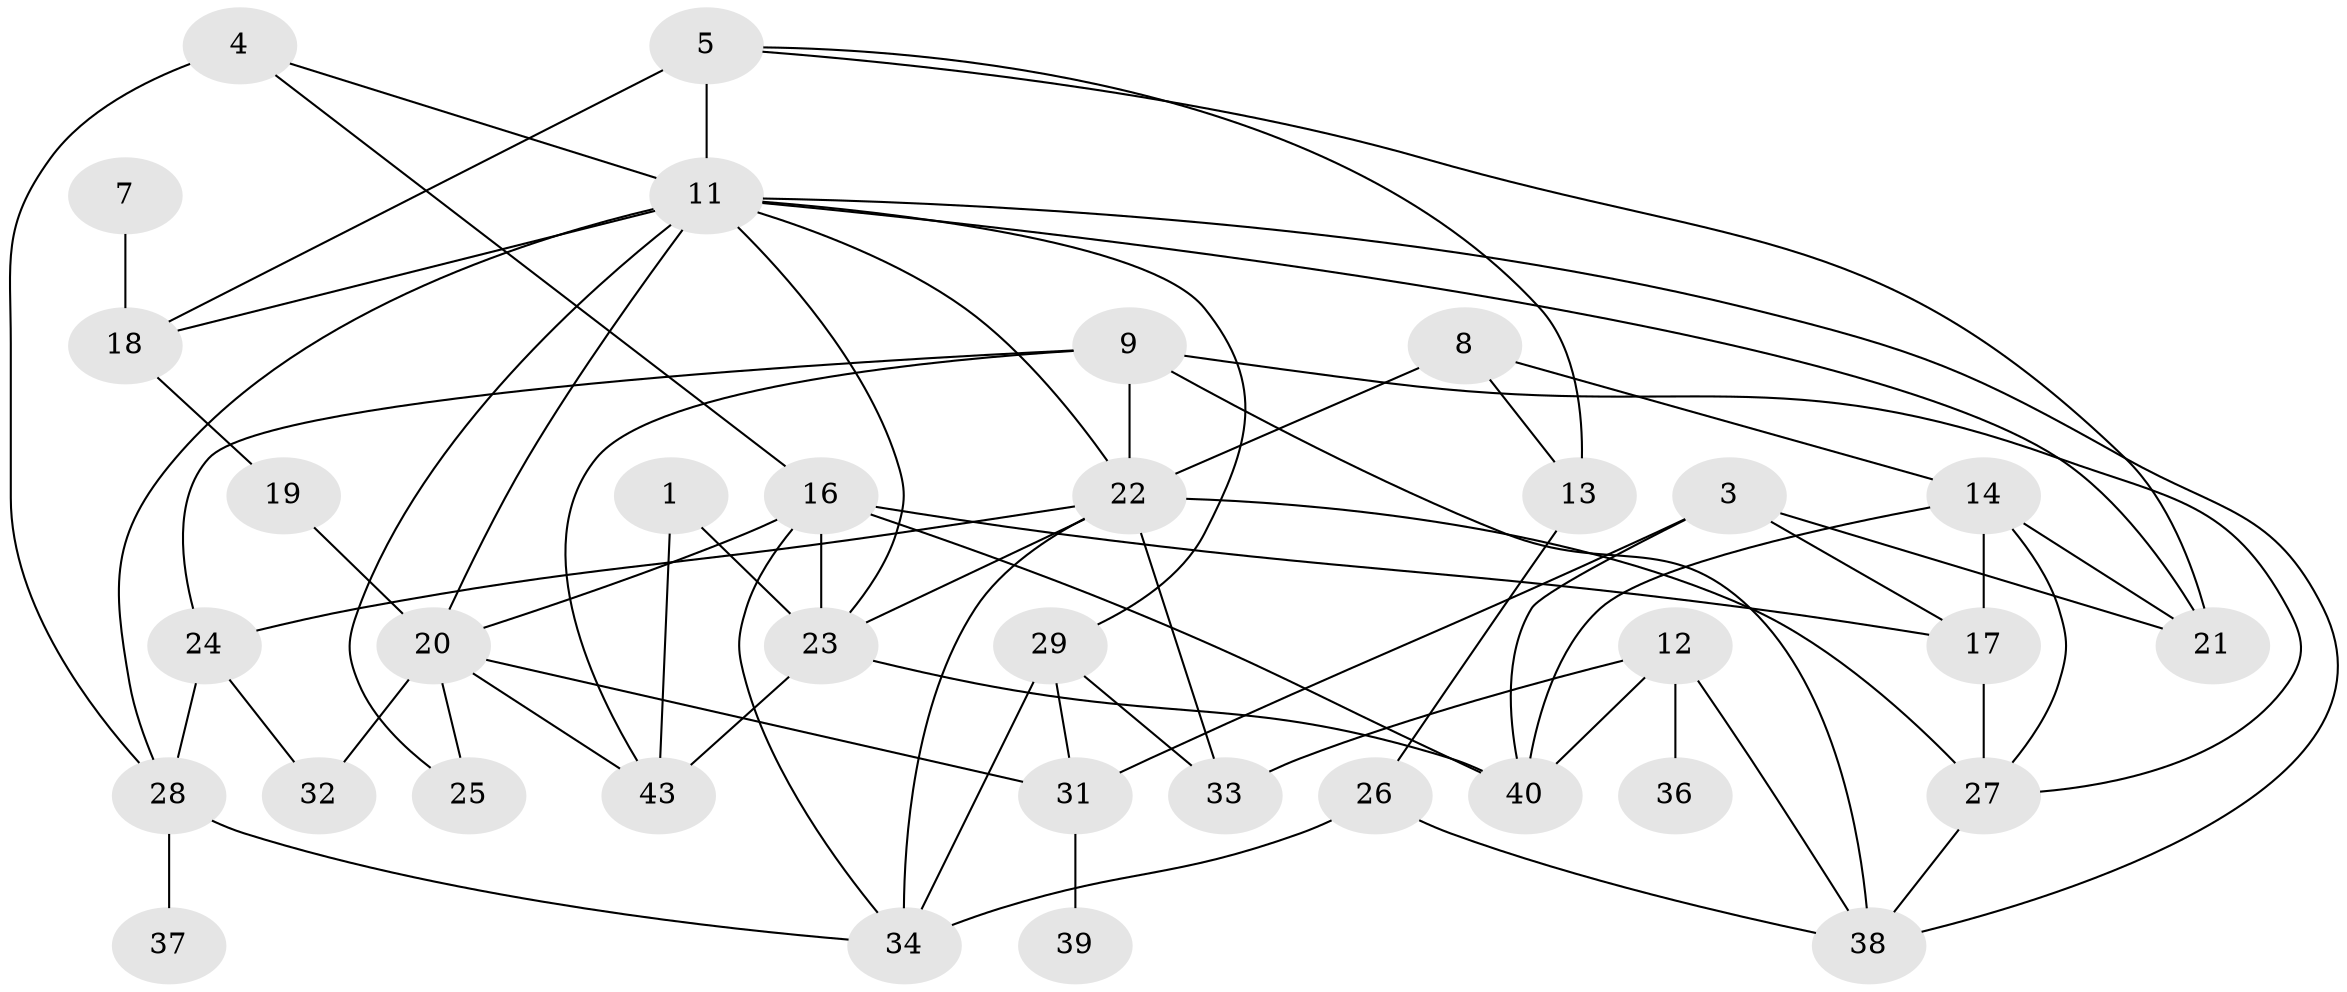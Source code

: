 // original degree distribution, {2: 0.24271844660194175, 1: 0.1941747572815534, 3: 0.18446601941747573, 0: 0.06796116504854369, 5: 0.07766990291262135, 4: 0.1553398058252427, 7: 0.009708737864077669, 6: 0.06796116504854369}
// Generated by graph-tools (version 1.1) at 2025/47/03/04/25 22:47:58]
// undirected, 35 vertices, 70 edges
graph export_dot {
  node [color=gray90,style=filled];
  1;
  3;
  4;
  5;
  7;
  8;
  9;
  11;
  12;
  13;
  14;
  16;
  17;
  18;
  19;
  20;
  21;
  22;
  23;
  24;
  25;
  26;
  27;
  28;
  29;
  31;
  32;
  33;
  34;
  36;
  37;
  38;
  39;
  40;
  43;
  1 -- 23 [weight=1.0];
  1 -- 43 [weight=1.0];
  3 -- 17 [weight=1.0];
  3 -- 21 [weight=1.0];
  3 -- 31 [weight=2.0];
  3 -- 40 [weight=1.0];
  4 -- 11 [weight=1.0];
  4 -- 16 [weight=1.0];
  4 -- 28 [weight=1.0];
  5 -- 11 [weight=2.0];
  5 -- 13 [weight=1.0];
  5 -- 18 [weight=1.0];
  5 -- 21 [weight=1.0];
  7 -- 18 [weight=4.0];
  8 -- 13 [weight=1.0];
  8 -- 14 [weight=1.0];
  8 -- 22 [weight=1.0];
  9 -- 22 [weight=2.0];
  9 -- 24 [weight=1.0];
  9 -- 27 [weight=1.0];
  9 -- 38 [weight=1.0];
  9 -- 43 [weight=1.0];
  11 -- 18 [weight=2.0];
  11 -- 20 [weight=1.0];
  11 -- 21 [weight=1.0];
  11 -- 22 [weight=1.0];
  11 -- 23 [weight=1.0];
  11 -- 25 [weight=1.0];
  11 -- 28 [weight=1.0];
  11 -- 29 [weight=1.0];
  11 -- 38 [weight=1.0];
  12 -- 33 [weight=1.0];
  12 -- 36 [weight=1.0];
  12 -- 38 [weight=1.0];
  12 -- 40 [weight=1.0];
  13 -- 26 [weight=1.0];
  14 -- 17 [weight=2.0];
  14 -- 21 [weight=1.0];
  14 -- 27 [weight=1.0];
  14 -- 40 [weight=1.0];
  16 -- 17 [weight=1.0];
  16 -- 20 [weight=1.0];
  16 -- 23 [weight=1.0];
  16 -- 34 [weight=1.0];
  16 -- 40 [weight=1.0];
  17 -- 27 [weight=1.0];
  18 -- 19 [weight=1.0];
  19 -- 20 [weight=1.0];
  20 -- 25 [weight=1.0];
  20 -- 31 [weight=1.0];
  20 -- 32 [weight=1.0];
  20 -- 43 [weight=1.0];
  22 -- 23 [weight=1.0];
  22 -- 24 [weight=1.0];
  22 -- 27 [weight=2.0];
  22 -- 33 [weight=1.0];
  22 -- 34 [weight=1.0];
  23 -- 40 [weight=1.0];
  23 -- 43 [weight=6.0];
  24 -- 28 [weight=2.0];
  24 -- 32 [weight=1.0];
  26 -- 34 [weight=3.0];
  26 -- 38 [weight=1.0];
  27 -- 38 [weight=1.0];
  28 -- 34 [weight=2.0];
  28 -- 37 [weight=1.0];
  29 -- 31 [weight=1.0];
  29 -- 33 [weight=1.0];
  29 -- 34 [weight=1.0];
  31 -- 39 [weight=1.0];
}
